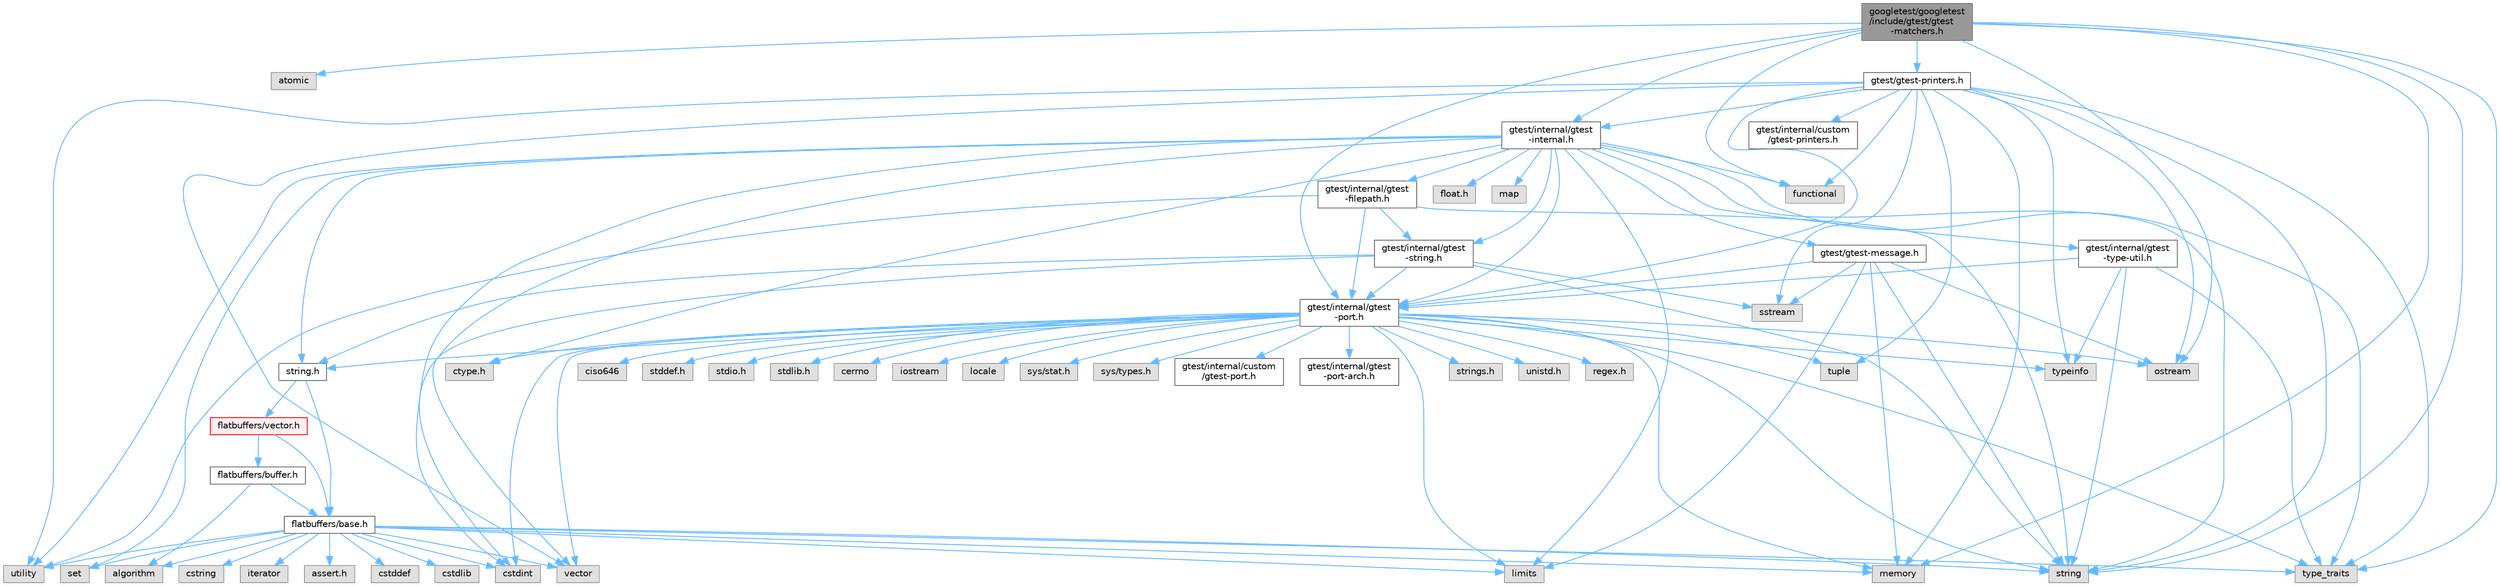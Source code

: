 digraph "googletest/googletest/include/gtest/gtest-matchers.h"
{
 // LATEX_PDF_SIZE
  bgcolor="transparent";
  edge [fontname=Helvetica,fontsize=10,labelfontname=Helvetica,labelfontsize=10];
  node [fontname=Helvetica,fontsize=10,shape=box,height=0.2,width=0.4];
  Node1 [id="Node000001",label="googletest/googletest\l/include/gtest/gtest\l-matchers.h",height=0.2,width=0.4,color="gray40", fillcolor="grey60", style="filled", fontcolor="black",tooltip=" "];
  Node1 -> Node2 [id="edge1_Node000001_Node000002",color="steelblue1",style="solid",tooltip=" "];
  Node2 [id="Node000002",label="atomic",height=0.2,width=0.4,color="grey60", fillcolor="#E0E0E0", style="filled",tooltip=" "];
  Node1 -> Node3 [id="edge2_Node000001_Node000003",color="steelblue1",style="solid",tooltip=" "];
  Node3 [id="Node000003",label="functional",height=0.2,width=0.4,color="grey60", fillcolor="#E0E0E0", style="filled",tooltip=" "];
  Node1 -> Node4 [id="edge3_Node000001_Node000004",color="steelblue1",style="solid",tooltip=" "];
  Node4 [id="Node000004",label="memory",height=0.2,width=0.4,color="grey60", fillcolor="#E0E0E0", style="filled",tooltip=" "];
  Node1 -> Node5 [id="edge4_Node000001_Node000005",color="steelblue1",style="solid",tooltip=" "];
  Node5 [id="Node000005",label="ostream",height=0.2,width=0.4,color="grey60", fillcolor="#E0E0E0", style="filled",tooltip=" "];
  Node1 -> Node6 [id="edge5_Node000001_Node000006",color="steelblue1",style="solid",tooltip=" "];
  Node6 [id="Node000006",label="string",height=0.2,width=0.4,color="grey60", fillcolor="#E0E0E0", style="filled",tooltip=" "];
  Node1 -> Node7 [id="edge6_Node000001_Node000007",color="steelblue1",style="solid",tooltip=" "];
  Node7 [id="Node000007",label="type_traits",height=0.2,width=0.4,color="grey60", fillcolor="#E0E0E0", style="filled",tooltip=" "];
  Node1 -> Node8 [id="edge7_Node000001_Node000008",color="steelblue1",style="solid",tooltip=" "];
  Node8 [id="Node000008",label="gtest/gtest-printers.h",height=0.2,width=0.4,color="grey40", fillcolor="white", style="filled",URL="$gtest-printers_8h.html",tooltip=" "];
  Node8 -> Node3 [id="edge8_Node000008_Node000003",color="steelblue1",style="solid",tooltip=" "];
  Node8 -> Node4 [id="edge9_Node000008_Node000004",color="steelblue1",style="solid",tooltip=" "];
  Node8 -> Node5 [id="edge10_Node000008_Node000005",color="steelblue1",style="solid",tooltip=" "];
  Node8 -> Node9 [id="edge11_Node000008_Node000009",color="steelblue1",style="solid",tooltip=" "];
  Node9 [id="Node000009",label="sstream",height=0.2,width=0.4,color="grey60", fillcolor="#E0E0E0", style="filled",tooltip=" "];
  Node8 -> Node6 [id="edge12_Node000008_Node000006",color="steelblue1",style="solid",tooltip=" "];
  Node8 -> Node10 [id="edge13_Node000008_Node000010",color="steelblue1",style="solid",tooltip=" "];
  Node10 [id="Node000010",label="tuple",height=0.2,width=0.4,color="grey60", fillcolor="#E0E0E0", style="filled",tooltip=" "];
  Node8 -> Node7 [id="edge14_Node000008_Node000007",color="steelblue1",style="solid",tooltip=" "];
  Node8 -> Node11 [id="edge15_Node000008_Node000011",color="steelblue1",style="solid",tooltip=" "];
  Node11 [id="Node000011",label="typeinfo",height=0.2,width=0.4,color="grey60", fillcolor="#E0E0E0", style="filled",tooltip=" "];
  Node8 -> Node12 [id="edge16_Node000008_Node000012",color="steelblue1",style="solid",tooltip=" "];
  Node12 [id="Node000012",label="utility",height=0.2,width=0.4,color="grey60", fillcolor="#E0E0E0", style="filled",tooltip=" "];
  Node8 -> Node13 [id="edge17_Node000008_Node000013",color="steelblue1",style="solid",tooltip=" "];
  Node13 [id="Node000013",label="vector",height=0.2,width=0.4,color="grey60", fillcolor="#E0E0E0", style="filled",tooltip=" "];
  Node8 -> Node14 [id="edge18_Node000008_Node000014",color="steelblue1",style="solid",tooltip=" "];
  Node14 [id="Node000014",label="gtest/internal/gtest\l-internal.h",height=0.2,width=0.4,color="grey40", fillcolor="white", style="filled",URL="$gtest-internal_8h.html",tooltip=" "];
  Node14 -> Node15 [id="edge19_Node000014_Node000015",color="steelblue1",style="solid",tooltip=" "];
  Node15 [id="Node000015",label="gtest/internal/gtest\l-port.h",height=0.2,width=0.4,color="grey40", fillcolor="white", style="filled",URL="$gtest-port_8h.html",tooltip=" "];
  Node15 -> Node16 [id="edge20_Node000015_Node000016",color="steelblue1",style="solid",tooltip=" "];
  Node16 [id="Node000016",label="ciso646",height=0.2,width=0.4,color="grey60", fillcolor="#E0E0E0", style="filled",tooltip=" "];
  Node15 -> Node17 [id="edge21_Node000015_Node000017",color="steelblue1",style="solid",tooltip=" "];
  Node17 [id="Node000017",label="ctype.h",height=0.2,width=0.4,color="grey60", fillcolor="#E0E0E0", style="filled",tooltip=" "];
  Node15 -> Node18 [id="edge22_Node000015_Node000018",color="steelblue1",style="solid",tooltip=" "];
  Node18 [id="Node000018",label="stddef.h",height=0.2,width=0.4,color="grey60", fillcolor="#E0E0E0", style="filled",tooltip=" "];
  Node15 -> Node19 [id="edge23_Node000015_Node000019",color="steelblue1",style="solid",tooltip=" "];
  Node19 [id="Node000019",label="stdio.h",height=0.2,width=0.4,color="grey60", fillcolor="#E0E0E0", style="filled",tooltip=" "];
  Node15 -> Node20 [id="edge24_Node000015_Node000020",color="steelblue1",style="solid",tooltip=" "];
  Node20 [id="Node000020",label="stdlib.h",height=0.2,width=0.4,color="grey60", fillcolor="#E0E0E0", style="filled",tooltip=" "];
  Node15 -> Node21 [id="edge25_Node000015_Node000021",color="steelblue1",style="solid",tooltip=" "];
  Node21 [id="Node000021",label="string.h",height=0.2,width=0.4,color="grey40", fillcolor="white", style="filled",URL="$string_8h.html",tooltip=" "];
  Node21 -> Node22 [id="edge26_Node000021_Node000022",color="steelblue1",style="solid",tooltip=" "];
  Node22 [id="Node000022",label="flatbuffers/base.h",height=0.2,width=0.4,color="grey40", fillcolor="white", style="filled",URL="$base_8h.html",tooltip=" "];
  Node22 -> Node23 [id="edge27_Node000022_Node000023",color="steelblue1",style="solid",tooltip=" "];
  Node23 [id="Node000023",label="assert.h",height=0.2,width=0.4,color="grey60", fillcolor="#E0E0E0", style="filled",tooltip=" "];
  Node22 -> Node24 [id="edge28_Node000022_Node000024",color="steelblue1",style="solid",tooltip=" "];
  Node24 [id="Node000024",label="cstdint",height=0.2,width=0.4,color="grey60", fillcolor="#E0E0E0", style="filled",tooltip=" "];
  Node22 -> Node25 [id="edge29_Node000022_Node000025",color="steelblue1",style="solid",tooltip=" "];
  Node25 [id="Node000025",label="cstddef",height=0.2,width=0.4,color="grey60", fillcolor="#E0E0E0", style="filled",tooltip=" "];
  Node22 -> Node26 [id="edge30_Node000022_Node000026",color="steelblue1",style="solid",tooltip=" "];
  Node26 [id="Node000026",label="cstdlib",height=0.2,width=0.4,color="grey60", fillcolor="#E0E0E0", style="filled",tooltip=" "];
  Node22 -> Node27 [id="edge31_Node000022_Node000027",color="steelblue1",style="solid",tooltip=" "];
  Node27 [id="Node000027",label="cstring",height=0.2,width=0.4,color="grey60", fillcolor="#E0E0E0", style="filled",tooltip=" "];
  Node22 -> Node12 [id="edge32_Node000022_Node000012",color="steelblue1",style="solid",tooltip=" "];
  Node22 -> Node6 [id="edge33_Node000022_Node000006",color="steelblue1",style="solid",tooltip=" "];
  Node22 -> Node7 [id="edge34_Node000022_Node000007",color="steelblue1",style="solid",tooltip=" "];
  Node22 -> Node13 [id="edge35_Node000022_Node000013",color="steelblue1",style="solid",tooltip=" "];
  Node22 -> Node28 [id="edge36_Node000022_Node000028",color="steelblue1",style="solid",tooltip=" "];
  Node28 [id="Node000028",label="set",height=0.2,width=0.4,color="grey60", fillcolor="#E0E0E0", style="filled",tooltip=" "];
  Node22 -> Node29 [id="edge37_Node000022_Node000029",color="steelblue1",style="solid",tooltip=" "];
  Node29 [id="Node000029",label="algorithm",height=0.2,width=0.4,color="grey60", fillcolor="#E0E0E0", style="filled",tooltip=" "];
  Node22 -> Node30 [id="edge38_Node000022_Node000030",color="steelblue1",style="solid",tooltip=" "];
  Node30 [id="Node000030",label="limits",height=0.2,width=0.4,color="grey60", fillcolor="#E0E0E0", style="filled",tooltip=" "];
  Node22 -> Node31 [id="edge39_Node000022_Node000031",color="steelblue1",style="solid",tooltip=" "];
  Node31 [id="Node000031",label="iterator",height=0.2,width=0.4,color="grey60", fillcolor="#E0E0E0", style="filled",tooltip=" "];
  Node22 -> Node4 [id="edge40_Node000022_Node000004",color="steelblue1",style="solid",tooltip=" "];
  Node21 -> Node32 [id="edge41_Node000021_Node000032",color="steelblue1",style="solid",tooltip=" "];
  Node32 [id="Node000032",label="flatbuffers/vector.h",height=0.2,width=0.4,color="red", fillcolor="#FFF0F0", style="filled",URL="$vector_8h.html",tooltip=" "];
  Node32 -> Node22 [id="edge42_Node000032_Node000022",color="steelblue1",style="solid",tooltip=" "];
  Node32 -> Node33 [id="edge43_Node000032_Node000033",color="steelblue1",style="solid",tooltip=" "];
  Node33 [id="Node000033",label="flatbuffers/buffer.h",height=0.2,width=0.4,color="grey40", fillcolor="white", style="filled",URL="$buffer_8h.html",tooltip=" "];
  Node33 -> Node29 [id="edge44_Node000033_Node000029",color="steelblue1",style="solid",tooltip=" "];
  Node33 -> Node22 [id="edge45_Node000033_Node000022",color="steelblue1",style="solid",tooltip=" "];
  Node15 -> Node35 [id="edge46_Node000015_Node000035",color="steelblue1",style="solid",tooltip=" "];
  Node35 [id="Node000035",label="cerrno",height=0.2,width=0.4,color="grey60", fillcolor="#E0E0E0", style="filled",tooltip=" "];
  Node15 -> Node24 [id="edge47_Node000015_Node000024",color="steelblue1",style="solid",tooltip=" "];
  Node15 -> Node36 [id="edge48_Node000015_Node000036",color="steelblue1",style="solid",tooltip=" "];
  Node36 [id="Node000036",label="iostream",height=0.2,width=0.4,color="grey60", fillcolor="#E0E0E0", style="filled",tooltip=" "];
  Node15 -> Node30 [id="edge49_Node000015_Node000030",color="steelblue1",style="solid",tooltip=" "];
  Node15 -> Node37 [id="edge50_Node000015_Node000037",color="steelblue1",style="solid",tooltip=" "];
  Node37 [id="Node000037",label="locale",height=0.2,width=0.4,color="grey60", fillcolor="#E0E0E0", style="filled",tooltip=" "];
  Node15 -> Node4 [id="edge51_Node000015_Node000004",color="steelblue1",style="solid",tooltip=" "];
  Node15 -> Node5 [id="edge52_Node000015_Node000005",color="steelblue1",style="solid",tooltip=" "];
  Node15 -> Node6 [id="edge53_Node000015_Node000006",color="steelblue1",style="solid",tooltip=" "];
  Node15 -> Node10 [id="edge54_Node000015_Node000010",color="steelblue1",style="solid",tooltip=" "];
  Node15 -> Node7 [id="edge55_Node000015_Node000007",color="steelblue1",style="solid",tooltip=" "];
  Node15 -> Node13 [id="edge56_Node000015_Node000013",color="steelblue1",style="solid",tooltip=" "];
  Node15 -> Node38 [id="edge57_Node000015_Node000038",color="steelblue1",style="solid",tooltip=" "];
  Node38 [id="Node000038",label="sys/stat.h",height=0.2,width=0.4,color="grey60", fillcolor="#E0E0E0", style="filled",tooltip=" "];
  Node15 -> Node39 [id="edge58_Node000015_Node000039",color="steelblue1",style="solid",tooltip=" "];
  Node39 [id="Node000039",label="sys/types.h",height=0.2,width=0.4,color="grey60", fillcolor="#E0E0E0", style="filled",tooltip=" "];
  Node15 -> Node40 [id="edge59_Node000015_Node000040",color="steelblue1",style="solid",tooltip=" "];
  Node40 [id="Node000040",label="gtest/internal/custom\l/gtest-port.h",height=0.2,width=0.4,color="grey40", fillcolor="white", style="filled",URL="$custom_2gtest-port_8h.html",tooltip=" "];
  Node15 -> Node41 [id="edge60_Node000015_Node000041",color="steelblue1",style="solid",tooltip=" "];
  Node41 [id="Node000041",label="gtest/internal/gtest\l-port-arch.h",height=0.2,width=0.4,color="grey40", fillcolor="white", style="filled",URL="$gtest-port-arch_8h.html",tooltip=" "];
  Node15 -> Node42 [id="edge61_Node000015_Node000042",color="steelblue1",style="solid",tooltip=" "];
  Node42 [id="Node000042",label="strings.h",height=0.2,width=0.4,color="grey60", fillcolor="#E0E0E0", style="filled",tooltip=" "];
  Node15 -> Node43 [id="edge62_Node000015_Node000043",color="steelblue1",style="solid",tooltip=" "];
  Node43 [id="Node000043",label="unistd.h",height=0.2,width=0.4,color="grey60", fillcolor="#E0E0E0", style="filled",tooltip=" "];
  Node15 -> Node44 [id="edge63_Node000015_Node000044",color="steelblue1",style="solid",tooltip=" "];
  Node44 [id="Node000044",label="regex.h",height=0.2,width=0.4,color="grey60", fillcolor="#E0E0E0", style="filled",tooltip=" "];
  Node15 -> Node11 [id="edge64_Node000015_Node000011",color="steelblue1",style="solid",tooltip=" "];
  Node14 -> Node17 [id="edge65_Node000014_Node000017",color="steelblue1",style="solid",tooltip=" "];
  Node14 -> Node45 [id="edge66_Node000014_Node000045",color="steelblue1",style="solid",tooltip=" "];
  Node45 [id="Node000045",label="float.h",height=0.2,width=0.4,color="grey60", fillcolor="#E0E0E0", style="filled",tooltip=" "];
  Node14 -> Node21 [id="edge67_Node000014_Node000021",color="steelblue1",style="solid",tooltip=" "];
  Node14 -> Node24 [id="edge68_Node000014_Node000024",color="steelblue1",style="solid",tooltip=" "];
  Node14 -> Node3 [id="edge69_Node000014_Node000003",color="steelblue1",style="solid",tooltip=" "];
  Node14 -> Node30 [id="edge70_Node000014_Node000030",color="steelblue1",style="solid",tooltip=" "];
  Node14 -> Node46 [id="edge71_Node000014_Node000046",color="steelblue1",style="solid",tooltip=" "];
  Node46 [id="Node000046",label="map",height=0.2,width=0.4,color="grey60", fillcolor="#E0E0E0", style="filled",tooltip=" "];
  Node14 -> Node28 [id="edge72_Node000014_Node000028",color="steelblue1",style="solid",tooltip=" "];
  Node14 -> Node6 [id="edge73_Node000014_Node000006",color="steelblue1",style="solid",tooltip=" "];
  Node14 -> Node7 [id="edge74_Node000014_Node000007",color="steelblue1",style="solid",tooltip=" "];
  Node14 -> Node12 [id="edge75_Node000014_Node000012",color="steelblue1",style="solid",tooltip=" "];
  Node14 -> Node13 [id="edge76_Node000014_Node000013",color="steelblue1",style="solid",tooltip=" "];
  Node14 -> Node47 [id="edge77_Node000014_Node000047",color="steelblue1",style="solid",tooltip=" "];
  Node47 [id="Node000047",label="gtest/gtest-message.h",height=0.2,width=0.4,color="grey40", fillcolor="white", style="filled",URL="$gtest-message_8h.html",tooltip=" "];
  Node47 -> Node30 [id="edge78_Node000047_Node000030",color="steelblue1",style="solid",tooltip=" "];
  Node47 -> Node4 [id="edge79_Node000047_Node000004",color="steelblue1",style="solid",tooltip=" "];
  Node47 -> Node5 [id="edge80_Node000047_Node000005",color="steelblue1",style="solid",tooltip=" "];
  Node47 -> Node9 [id="edge81_Node000047_Node000009",color="steelblue1",style="solid",tooltip=" "];
  Node47 -> Node6 [id="edge82_Node000047_Node000006",color="steelblue1",style="solid",tooltip=" "];
  Node47 -> Node15 [id="edge83_Node000047_Node000015",color="steelblue1",style="solid",tooltip=" "];
  Node14 -> Node48 [id="edge84_Node000014_Node000048",color="steelblue1",style="solid",tooltip=" "];
  Node48 [id="Node000048",label="gtest/internal/gtest\l-filepath.h",height=0.2,width=0.4,color="grey40", fillcolor="white", style="filled",URL="$gtest-filepath_8h.html",tooltip=" "];
  Node48 -> Node6 [id="edge85_Node000048_Node000006",color="steelblue1",style="solid",tooltip=" "];
  Node48 -> Node12 [id="edge86_Node000048_Node000012",color="steelblue1",style="solid",tooltip=" "];
  Node48 -> Node15 [id="edge87_Node000048_Node000015",color="steelblue1",style="solid",tooltip=" "];
  Node48 -> Node49 [id="edge88_Node000048_Node000049",color="steelblue1",style="solid",tooltip=" "];
  Node49 [id="Node000049",label="gtest/internal/gtest\l-string.h",height=0.2,width=0.4,color="grey40", fillcolor="white", style="filled",URL="$gtest-string_8h.html",tooltip=" "];
  Node49 -> Node21 [id="edge89_Node000049_Node000021",color="steelblue1",style="solid",tooltip=" "];
  Node49 -> Node24 [id="edge90_Node000049_Node000024",color="steelblue1",style="solid",tooltip=" "];
  Node49 -> Node9 [id="edge91_Node000049_Node000009",color="steelblue1",style="solid",tooltip=" "];
  Node49 -> Node6 [id="edge92_Node000049_Node000006",color="steelblue1",style="solid",tooltip=" "];
  Node49 -> Node15 [id="edge93_Node000049_Node000015",color="steelblue1",style="solid",tooltip=" "];
  Node14 -> Node49 [id="edge94_Node000014_Node000049",color="steelblue1",style="solid",tooltip=" "];
  Node14 -> Node50 [id="edge95_Node000014_Node000050",color="steelblue1",style="solid",tooltip=" "];
  Node50 [id="Node000050",label="gtest/internal/gtest\l-type-util.h",height=0.2,width=0.4,color="grey40", fillcolor="white", style="filled",URL="$gtest-type-util_8h.html",tooltip=" "];
  Node50 -> Node6 [id="edge96_Node000050_Node000006",color="steelblue1",style="solid",tooltip=" "];
  Node50 -> Node7 [id="edge97_Node000050_Node000007",color="steelblue1",style="solid",tooltip=" "];
  Node50 -> Node11 [id="edge98_Node000050_Node000011",color="steelblue1",style="solid",tooltip=" "];
  Node50 -> Node15 [id="edge99_Node000050_Node000015",color="steelblue1",style="solid",tooltip=" "];
  Node8 -> Node15 [id="edge100_Node000008_Node000015",color="steelblue1",style="solid",tooltip=" "];
  Node8 -> Node51 [id="edge101_Node000008_Node000051",color="steelblue1",style="solid",tooltip=" "];
  Node51 [id="Node000051",label="gtest/internal/custom\l/gtest-printers.h",height=0.2,width=0.4,color="grey40", fillcolor="white", style="filled",URL="$internal_2custom_2gtest-printers_8h.html",tooltip=" "];
  Node1 -> Node14 [id="edge102_Node000001_Node000014",color="steelblue1",style="solid",tooltip=" "];
  Node1 -> Node15 [id="edge103_Node000001_Node000015",color="steelblue1",style="solid",tooltip=" "];
}
